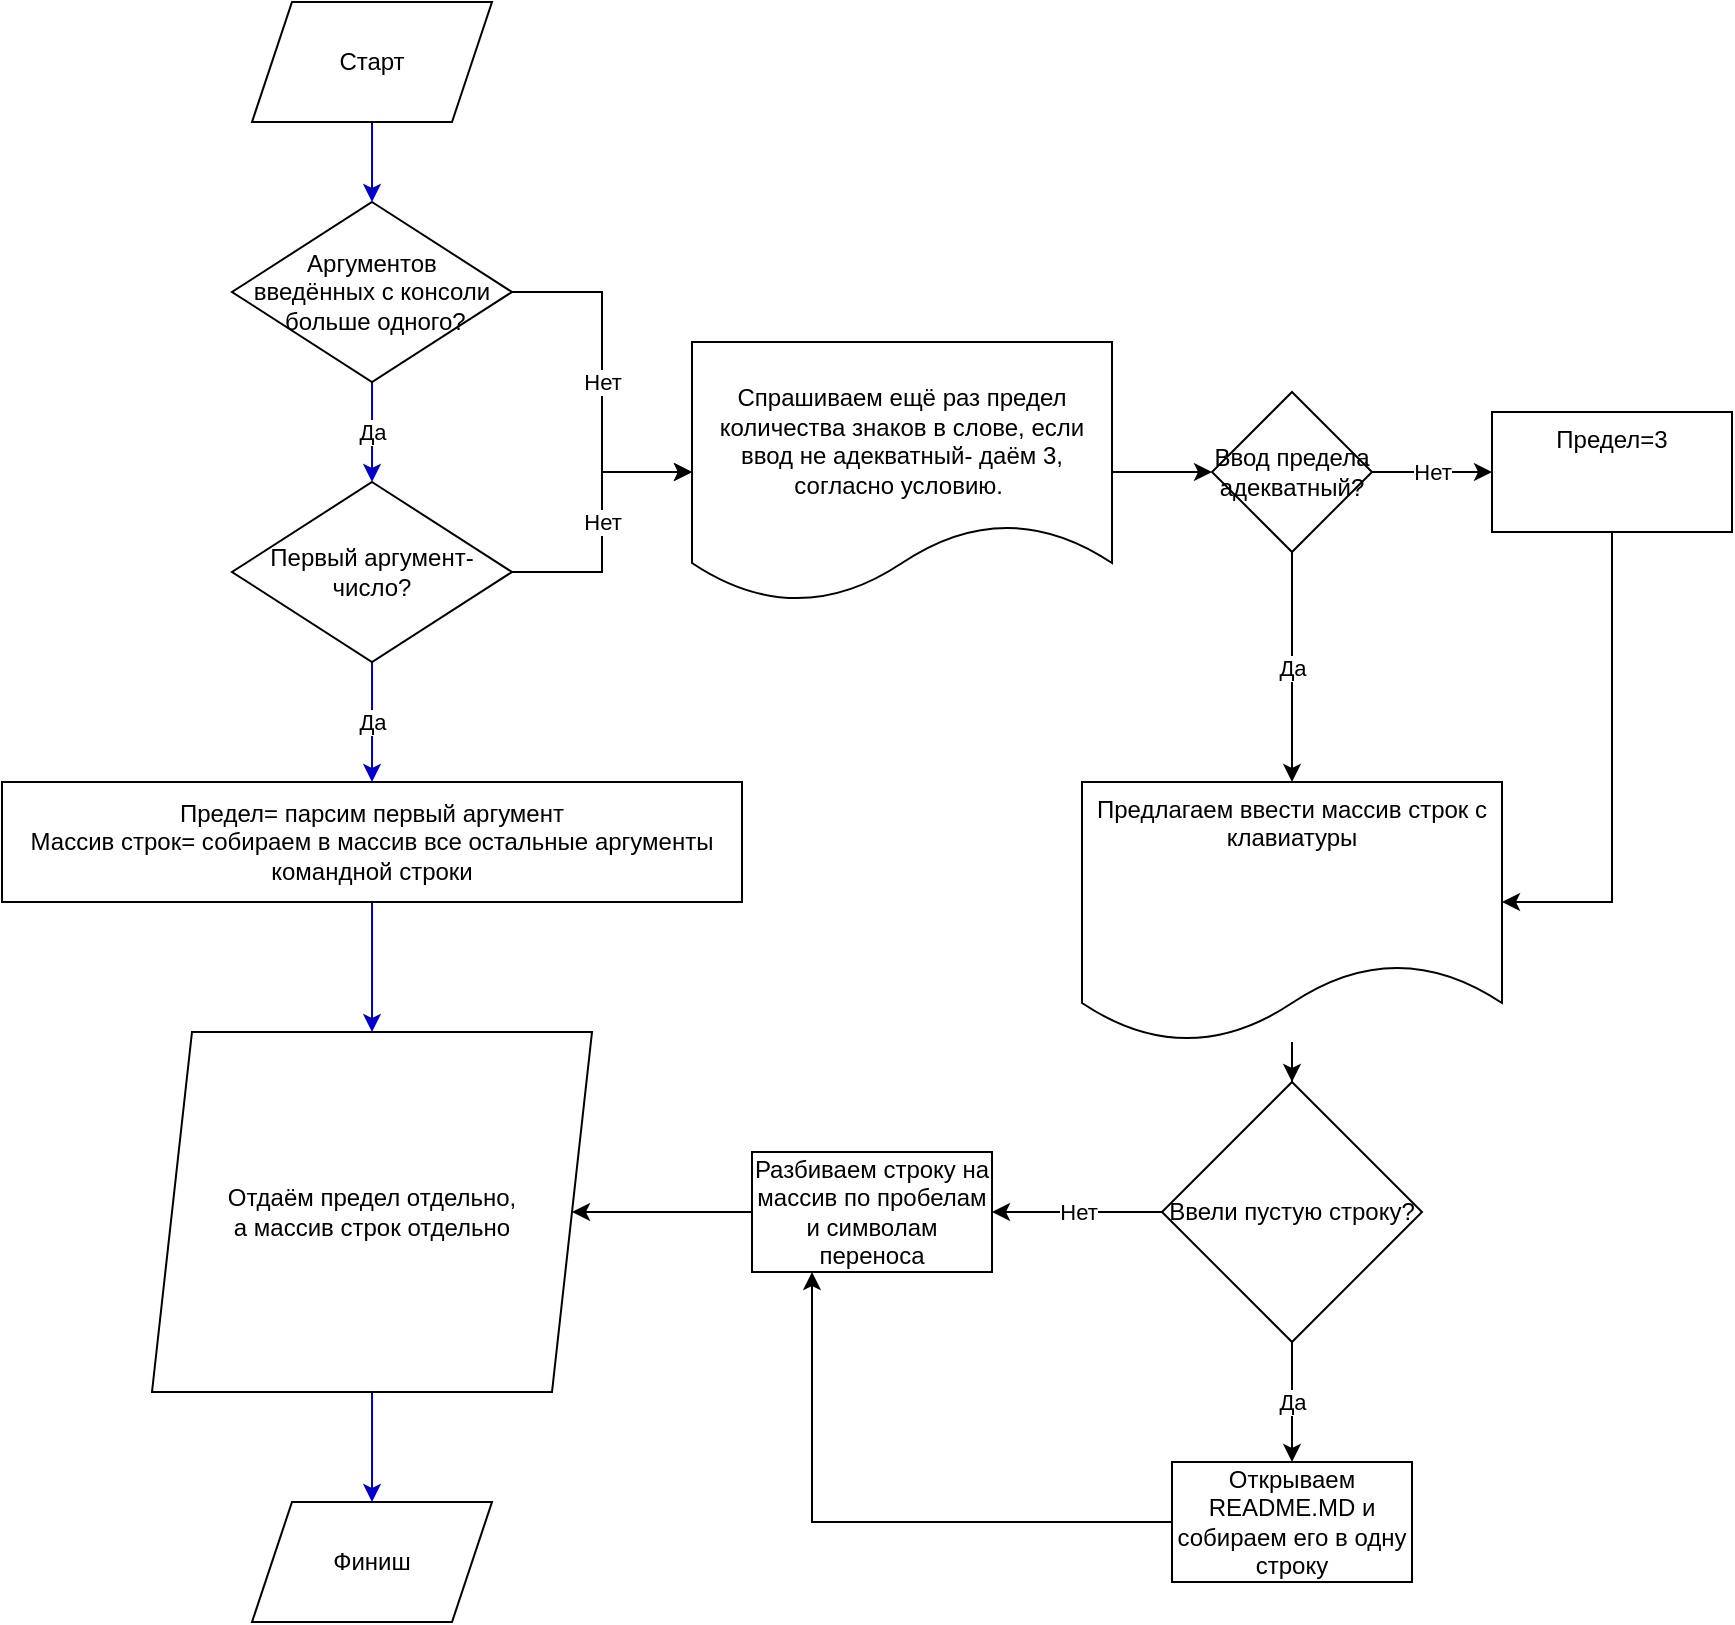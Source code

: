 <mxfile version="20.2.8" type="device"><diagram id="x7lhNwoAVtDh86lqIlG8" name="Page-1"><mxGraphModel dx="2512" dy="1058" grid="1" gridSize="10" guides="1" tooltips="1" connect="1" arrows="1" fold="1" page="1" pageScale="1" pageWidth="850" pageHeight="1100" math="0" shadow="0"><root><mxCell id="0"/><mxCell id="1" parent="0"/><mxCell id="tP__VQj6_hk1YZ8RbG5a-2" value="" style="edgeStyle=orthogonalEdgeStyle;rounded=0;orthogonalLoop=1;jettySize=auto;html=1;strokeColor=#0000CC;" parent="1" source="7EU03mQtP43XEZUtj5r3-1" target="tP__VQj6_hk1YZ8RbG5a-1" edge="1"><mxGeometry relative="1" as="geometry"/></mxCell><mxCell id="7EU03mQtP43XEZUtj5r3-1" value="Старт" style="shape=parallelogram;perimeter=parallelogramPerimeter;whiteSpace=wrap;html=1;fixedSize=1;" parent="1" vertex="1"><mxGeometry x="30" y="10" width="120" height="60" as="geometry"/></mxCell><mxCell id="tP__VQj6_hk1YZ8RbG5a-9" value="Да" style="edgeStyle=orthogonalEdgeStyle;rounded=0;orthogonalLoop=1;jettySize=auto;html=1;strokeColor=#0000CC;" parent="1" source="tP__VQj6_hk1YZ8RbG5a-1" target="tP__VQj6_hk1YZ8RbG5a-7" edge="1"><mxGeometry relative="1" as="geometry"/></mxCell><mxCell id="tP__VQj6_hk1YZ8RbG5a-15" value="Нет" style="edgeStyle=orthogonalEdgeStyle;rounded=0;orthogonalLoop=1;jettySize=auto;html=1;" parent="1" source="tP__VQj6_hk1YZ8RbG5a-1" target="tP__VQj6_hk1YZ8RbG5a-16" edge="1"><mxGeometry relative="1" as="geometry"><mxPoint x="230" y="155" as="targetPoint"/></mxGeometry></mxCell><mxCell id="tP__VQj6_hk1YZ8RbG5a-1" value="Аргументов&lt;br&gt;введённых с консоли&lt;br&gt;&amp;nbsp;больше одного?" style="rhombus;whiteSpace=wrap;html=1;" parent="1" vertex="1"><mxGeometry x="20" y="110" width="140" height="90" as="geometry"/></mxCell><mxCell id="tP__VQj6_hk1YZ8RbG5a-17" value="Нет" style="edgeStyle=orthogonalEdgeStyle;rounded=0;orthogonalLoop=1;jettySize=auto;html=1;" parent="1" source="tP__VQj6_hk1YZ8RbG5a-7" target="tP__VQj6_hk1YZ8RbG5a-16" edge="1"><mxGeometry relative="1" as="geometry"/></mxCell><mxCell id="tP__VQj6_hk1YZ8RbG5a-46" value="Да" style="edgeStyle=orthogonalEdgeStyle;rounded=0;orthogonalLoop=1;jettySize=auto;html=1;strokeColor=#0000CC;" parent="1" source="tP__VQj6_hk1YZ8RbG5a-7" target="tP__VQj6_hk1YZ8RbG5a-45" edge="1"><mxGeometry relative="1" as="geometry"/></mxCell><mxCell id="tP__VQj6_hk1YZ8RbG5a-7" value="Первый аргумент- число?" style="rhombus;whiteSpace=wrap;html=1;" parent="1" vertex="1"><mxGeometry x="20" y="250" width="140" height="90" as="geometry"/></mxCell><mxCell id="w2QS3OOVyitXqOn86hNI-2" value="" style="edgeStyle=orthogonalEdgeStyle;rounded=0;orthogonalLoop=1;jettySize=auto;html=1;strokeColor=#0000CC;" edge="1" parent="1" source="tP__VQj6_hk1YZ8RbG5a-12" target="w2QS3OOVyitXqOn86hNI-1"><mxGeometry relative="1" as="geometry"/></mxCell><mxCell id="tP__VQj6_hk1YZ8RbG5a-12" value="Отдаём предел отдельно,&lt;br&gt;а массив строк отдельно" style="shape=parallelogram;perimeter=parallelogramPerimeter;whiteSpace=wrap;html=1;fixedSize=1;" parent="1" vertex="1"><mxGeometry x="-20" y="525" width="220" height="180" as="geometry"/></mxCell><mxCell id="tP__VQj6_hk1YZ8RbG5a-25" value="" style="edgeStyle=orthogonalEdgeStyle;rounded=0;orthogonalLoop=1;jettySize=auto;html=1;" parent="1" source="tP__VQj6_hk1YZ8RbG5a-16" target="tP__VQj6_hk1YZ8RbG5a-24" edge="1"><mxGeometry relative="1" as="geometry"/></mxCell><mxCell id="tP__VQj6_hk1YZ8RbG5a-16" value="&lt;br&gt;Спрашиваем ещё раз предел количества знаков в слове, если ввод не адекватный- даём 3, согласно условию.&amp;nbsp;" style="whiteSpace=wrap;html=1;shape=document;verticalAlign=top;" parent="1" vertex="1"><mxGeometry x="250" y="180" width="210" height="130" as="geometry"/></mxCell><mxCell id="tP__VQj6_hk1YZ8RbG5a-36" value="" style="edgeStyle=orthogonalEdgeStyle;rounded=0;orthogonalLoop=1;jettySize=auto;html=1;" parent="1" source="tP__VQj6_hk1YZ8RbG5a-22" target="tP__VQj6_hk1YZ8RbG5a-37" edge="1"><mxGeometry relative="1" as="geometry"><mxPoint x="550" y="645" as="targetPoint"/></mxGeometry></mxCell><mxCell id="tP__VQj6_hk1YZ8RbG5a-22" value="Предлагаем ввести массив строк с клавиатуры" style="whiteSpace=wrap;html=1;shape=document;verticalAlign=top;" parent="1" vertex="1"><mxGeometry x="445" y="400" width="210" height="130" as="geometry"/></mxCell><mxCell id="tP__VQj6_hk1YZ8RbG5a-26" value="Да" style="edgeStyle=orthogonalEdgeStyle;rounded=0;orthogonalLoop=1;jettySize=auto;html=1;" parent="1" source="tP__VQj6_hk1YZ8RbG5a-24" target="tP__VQj6_hk1YZ8RbG5a-22" edge="1"><mxGeometry relative="1" as="geometry"/></mxCell><mxCell id="tP__VQj6_hk1YZ8RbG5a-30" value="Нет" style="edgeStyle=orthogonalEdgeStyle;rounded=0;orthogonalLoop=1;jettySize=auto;html=1;" parent="1" source="tP__VQj6_hk1YZ8RbG5a-24" target="tP__VQj6_hk1YZ8RbG5a-29" edge="1"><mxGeometry relative="1" as="geometry"/></mxCell><mxCell id="tP__VQj6_hk1YZ8RbG5a-24" value="Ввод предела адекватный?" style="rhombus;whiteSpace=wrap;html=1;verticalAlign=middle;" parent="1" vertex="1"><mxGeometry x="510" y="205" width="80" height="80" as="geometry"/></mxCell><mxCell id="tP__VQj6_hk1YZ8RbG5a-34" style="edgeStyle=orthogonalEdgeStyle;rounded=0;orthogonalLoop=1;jettySize=auto;html=1;" parent="1" source="tP__VQj6_hk1YZ8RbG5a-29" target="tP__VQj6_hk1YZ8RbG5a-22" edge="1"><mxGeometry relative="1" as="geometry"><mxPoint x="690" y="460" as="targetPoint"/><Array as="points"><mxPoint x="710" y="460"/></Array></mxGeometry></mxCell><mxCell id="tP__VQj6_hk1YZ8RbG5a-29" value="Предел=3" style="whiteSpace=wrap;html=1;verticalAlign=top;" parent="1" vertex="1"><mxGeometry x="650" y="215" width="120" height="60" as="geometry"/></mxCell><mxCell id="tP__VQj6_hk1YZ8RbG5a-39" value="Нет" style="edgeStyle=orthogonalEdgeStyle;rounded=0;orthogonalLoop=1;jettySize=auto;html=1;" parent="1" source="tP__VQj6_hk1YZ8RbG5a-37" target="tP__VQj6_hk1YZ8RbG5a-40" edge="1"><mxGeometry relative="1" as="geometry"><mxPoint x="550" y="795" as="targetPoint"/></mxGeometry></mxCell><mxCell id="tP__VQj6_hk1YZ8RbG5a-42" value="Да" style="edgeStyle=orthogonalEdgeStyle;rounded=0;orthogonalLoop=1;jettySize=auto;html=1;" parent="1" source="tP__VQj6_hk1YZ8RbG5a-37" target="tP__VQj6_hk1YZ8RbG5a-41" edge="1"><mxGeometry relative="1" as="geometry"/></mxCell><mxCell id="tP__VQj6_hk1YZ8RbG5a-37" value="Ввели пустую строку?" style="rhombus;whiteSpace=wrap;html=1;" parent="1" vertex="1"><mxGeometry x="485" y="550" width="130" height="130" as="geometry"/></mxCell><mxCell id="tP__VQj6_hk1YZ8RbG5a-44" style="edgeStyle=orthogonalEdgeStyle;rounded=0;orthogonalLoop=1;jettySize=auto;html=1;" parent="1" source="tP__VQj6_hk1YZ8RbG5a-40" target="tP__VQj6_hk1YZ8RbG5a-12" edge="1"><mxGeometry relative="1" as="geometry"/></mxCell><mxCell id="tP__VQj6_hk1YZ8RbG5a-40" value="Разбиваем строку на массив по пробелам и символам переноса" style="rounded=0;whiteSpace=wrap;html=1;" parent="1" vertex="1"><mxGeometry x="280" y="585" width="120" height="60" as="geometry"/></mxCell><mxCell id="tP__VQj6_hk1YZ8RbG5a-43" style="edgeStyle=orthogonalEdgeStyle;rounded=0;orthogonalLoop=1;jettySize=auto;html=1;entryX=0.25;entryY=1;entryDx=0;entryDy=0;" parent="1" source="tP__VQj6_hk1YZ8RbG5a-41" target="tP__VQj6_hk1YZ8RbG5a-40" edge="1"><mxGeometry relative="1" as="geometry"><mxPoint x="300" y="770" as="targetPoint"/></mxGeometry></mxCell><mxCell id="tP__VQj6_hk1YZ8RbG5a-41" value="Открываем README.MD и собираем его в одну строку" style="whiteSpace=wrap;html=1;" parent="1" vertex="1"><mxGeometry x="490" y="740" width="120" height="60" as="geometry"/></mxCell><mxCell id="tP__VQj6_hk1YZ8RbG5a-47" value="" style="edgeStyle=orthogonalEdgeStyle;rounded=0;orthogonalLoop=1;jettySize=auto;html=1;strokeColor=#0000CC;" parent="1" source="tP__VQj6_hk1YZ8RbG5a-45" target="tP__VQj6_hk1YZ8RbG5a-12" edge="1"><mxGeometry relative="1" as="geometry"/></mxCell><mxCell id="tP__VQj6_hk1YZ8RbG5a-45" value="Предел= парсим первый аргумент&lt;br&gt;Массив строк= собираем в массив все остальные аргументы командной строки" style="whiteSpace=wrap;html=1;" parent="1" vertex="1"><mxGeometry x="-95" y="400" width="370" height="60" as="geometry"/></mxCell><mxCell id="w2QS3OOVyitXqOn86hNI-1" value="Финиш" style="shape=parallelogram;perimeter=parallelogramPerimeter;whiteSpace=wrap;html=1;fixedSize=1;" vertex="1" parent="1"><mxGeometry x="30" y="760" width="120" height="60" as="geometry"/></mxCell></root></mxGraphModel></diagram></mxfile>